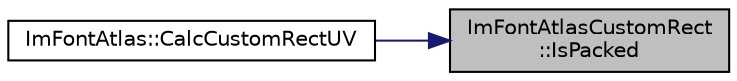 digraph "ImFontAtlasCustomRect::IsPacked"
{
 // LATEX_PDF_SIZE
  edge [fontname="Helvetica",fontsize="10",labelfontname="Helvetica",labelfontsize="10"];
  node [fontname="Helvetica",fontsize="10",shape=record];
  rankdir="RL";
  Node1 [label="ImFontAtlasCustomRect\l::IsPacked",height=0.2,width=0.4,color="black", fillcolor="grey75", style="filled", fontcolor="black",tooltip=" "];
  Node1 -> Node2 [dir="back",color="midnightblue",fontsize="10",style="solid"];
  Node2 [label="ImFontAtlas::CalcCustomRectUV",height=0.2,width=0.4,color="black", fillcolor="white", style="filled",URL="$struct_im_font_atlas.html#a66bb70a3c3dab00bd714fc52e2195882",tooltip=" "];
}
